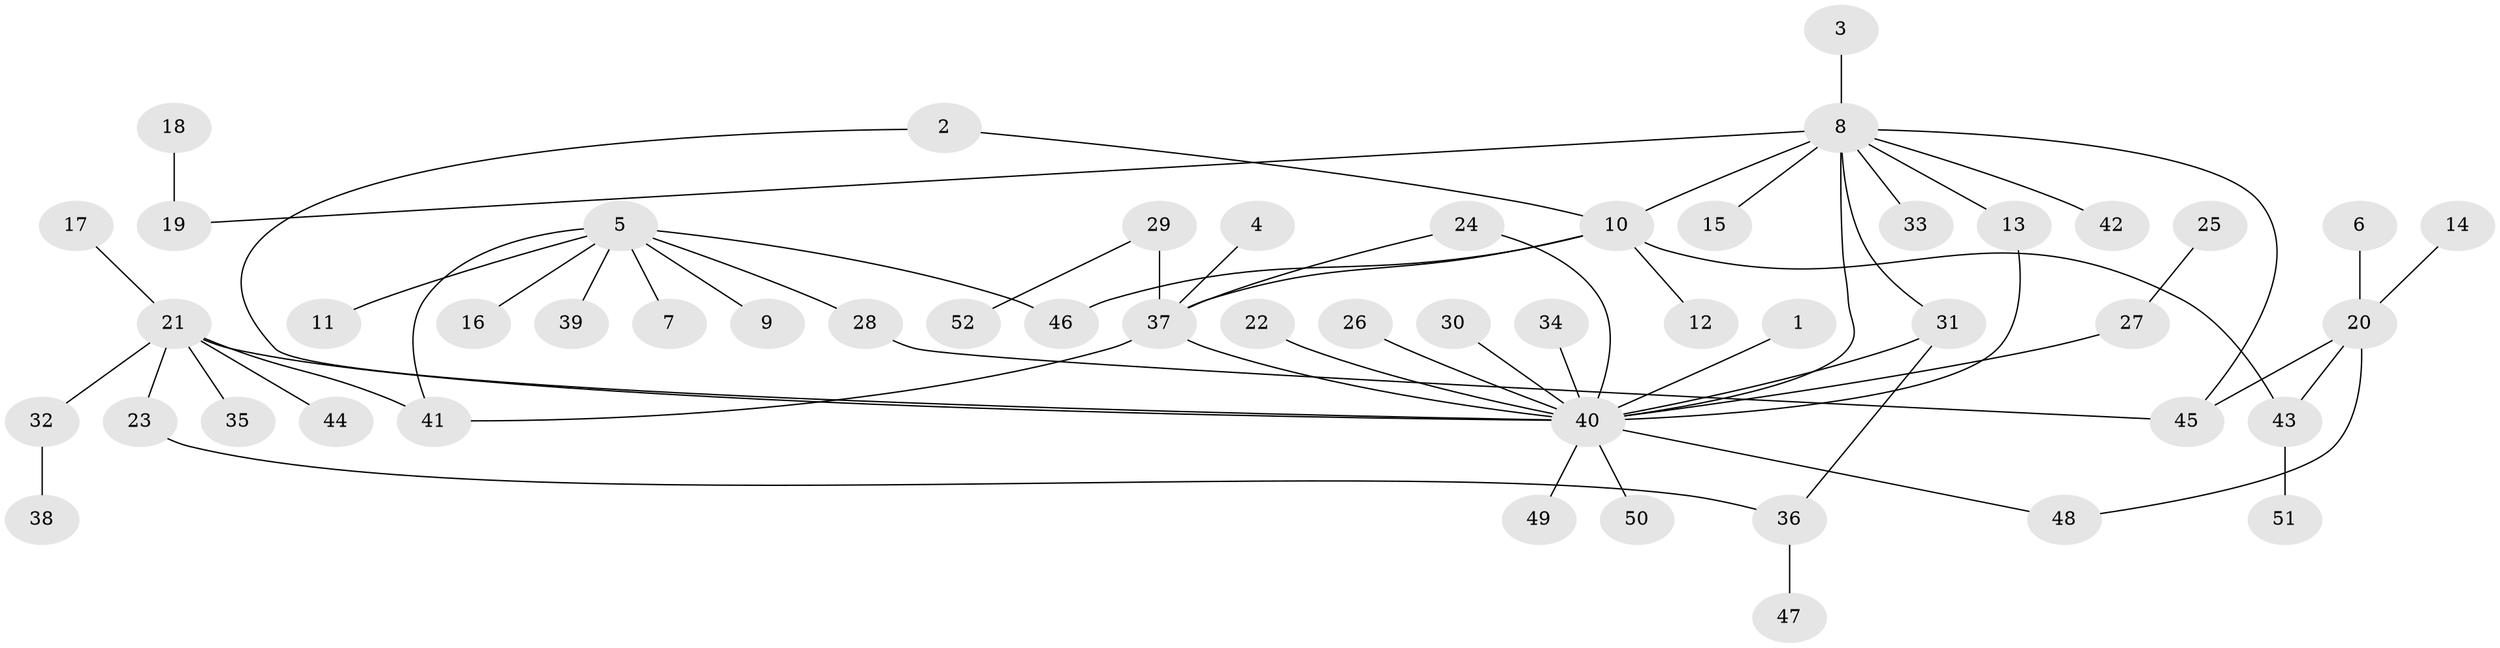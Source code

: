 // original degree distribution, {1: 0.5192307692307693, 21: 0.009615384615384616, 6: 0.009615384615384616, 14: 0.009615384615384616, 2: 0.2403846153846154, 4: 0.057692307692307696, 7: 0.009615384615384616, 9: 0.009615384615384616, 5: 0.019230769230769232, 3: 0.09615384615384616, 11: 0.009615384615384616, 10: 0.009615384615384616}
// Generated by graph-tools (version 1.1) at 2025/01/03/09/25 03:01:39]
// undirected, 52 vertices, 62 edges
graph export_dot {
graph [start="1"]
  node [color=gray90,style=filled];
  1;
  2;
  3;
  4;
  5;
  6;
  7;
  8;
  9;
  10;
  11;
  12;
  13;
  14;
  15;
  16;
  17;
  18;
  19;
  20;
  21;
  22;
  23;
  24;
  25;
  26;
  27;
  28;
  29;
  30;
  31;
  32;
  33;
  34;
  35;
  36;
  37;
  38;
  39;
  40;
  41;
  42;
  43;
  44;
  45;
  46;
  47;
  48;
  49;
  50;
  51;
  52;
  1 -- 40 [weight=1.0];
  2 -- 10 [weight=1.0];
  2 -- 40 [weight=1.0];
  3 -- 8 [weight=1.0];
  4 -- 37 [weight=1.0];
  5 -- 7 [weight=1.0];
  5 -- 9 [weight=1.0];
  5 -- 11 [weight=1.0];
  5 -- 16 [weight=1.0];
  5 -- 28 [weight=1.0];
  5 -- 39 [weight=1.0];
  5 -- 41 [weight=1.0];
  5 -- 46 [weight=1.0];
  6 -- 20 [weight=1.0];
  8 -- 10 [weight=2.0];
  8 -- 13 [weight=2.0];
  8 -- 15 [weight=1.0];
  8 -- 19 [weight=1.0];
  8 -- 31 [weight=1.0];
  8 -- 33 [weight=1.0];
  8 -- 40 [weight=1.0];
  8 -- 42 [weight=1.0];
  8 -- 45 [weight=1.0];
  10 -- 12 [weight=1.0];
  10 -- 37 [weight=1.0];
  10 -- 43 [weight=1.0];
  10 -- 46 [weight=1.0];
  13 -- 40 [weight=1.0];
  14 -- 20 [weight=1.0];
  17 -- 21 [weight=1.0];
  18 -- 19 [weight=1.0];
  20 -- 43 [weight=1.0];
  20 -- 45 [weight=1.0];
  20 -- 48 [weight=1.0];
  21 -- 23 [weight=1.0];
  21 -- 32 [weight=1.0];
  21 -- 35 [weight=1.0];
  21 -- 40 [weight=1.0];
  21 -- 41 [weight=1.0];
  21 -- 44 [weight=1.0];
  22 -- 40 [weight=1.0];
  23 -- 36 [weight=1.0];
  24 -- 37 [weight=1.0];
  24 -- 40 [weight=1.0];
  25 -- 27 [weight=1.0];
  26 -- 40 [weight=1.0];
  27 -- 40 [weight=1.0];
  28 -- 45 [weight=1.0];
  29 -- 37 [weight=3.0];
  29 -- 52 [weight=1.0];
  30 -- 40 [weight=1.0];
  31 -- 36 [weight=1.0];
  31 -- 40 [weight=1.0];
  32 -- 38 [weight=1.0];
  34 -- 40 [weight=1.0];
  36 -- 47 [weight=1.0];
  37 -- 40 [weight=1.0];
  37 -- 41 [weight=1.0];
  40 -- 48 [weight=1.0];
  40 -- 49 [weight=1.0];
  40 -- 50 [weight=1.0];
  43 -- 51 [weight=1.0];
}
